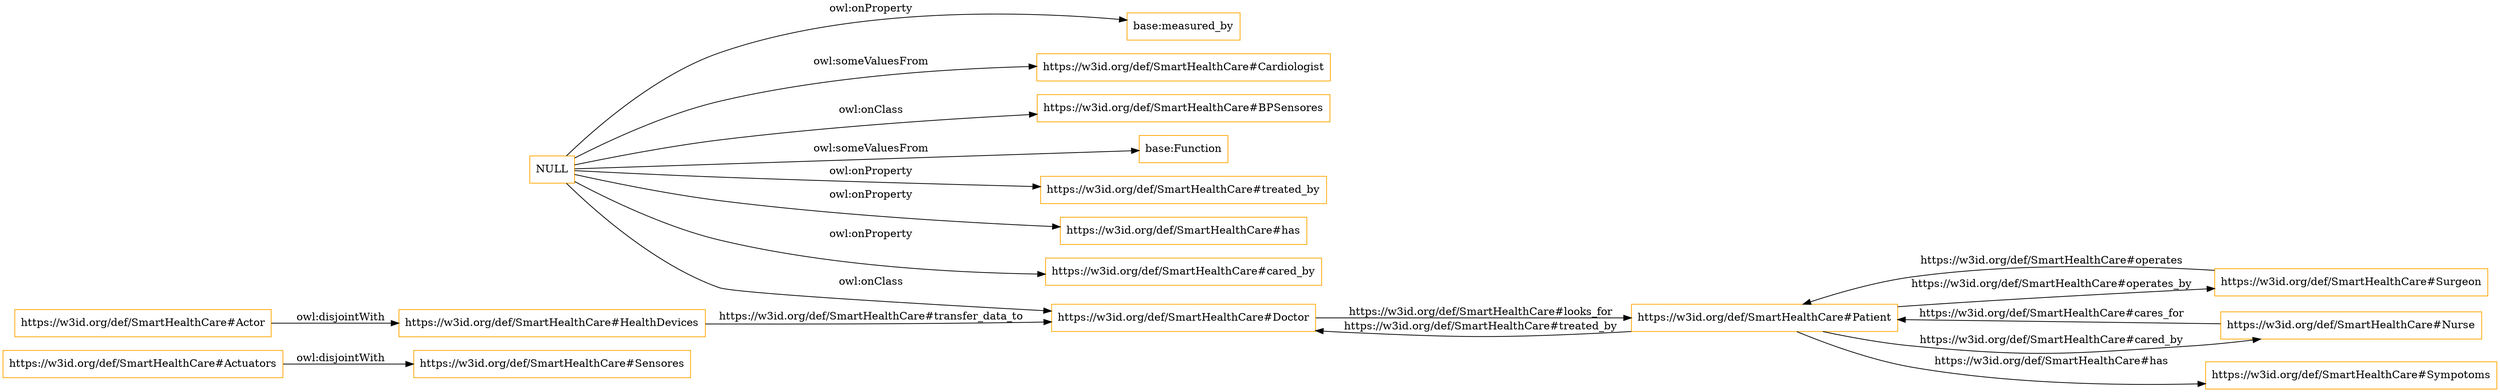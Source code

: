 digraph ar2dtool_diagram { 
rankdir=LR;
size="1501"
node [shape = rectangle, color="orange"]; "https://w3id.org/def/SmartHealthCare#Actuators" "https://w3id.org/def/SmartHealthCare#Cardiologist" "https://w3id.org/def/SmartHealthCare#BPSensores" "https://w3id.org/def/SmartHealthCare#HealthDevices" "https://w3id.org/def/SmartHealthCare#Surgeon" "https://w3id.org/def/SmartHealthCare#Doctor" "https://w3id.org/def/SmartHealthCare#Nurse" "base:Function" "https://w3id.org/def/SmartHealthCare#Sympotoms" "https://w3id.org/def/SmartHealthCare#Sensores" "https://w3id.org/def/SmartHealthCare#Actor" "https://w3id.org/def/SmartHealthCare#Patient" ; /*classes style*/
	"https://w3id.org/def/SmartHealthCare#Actuators" -> "https://w3id.org/def/SmartHealthCare#Sensores" [ label = "owl:disjointWith" ];
	"https://w3id.org/def/SmartHealthCare#Actor" -> "https://w3id.org/def/SmartHealthCare#HealthDevices" [ label = "owl:disjointWith" ];
	"NULL" -> "https://w3id.org/def/SmartHealthCare#Cardiologist" [ label = "owl:someValuesFrom" ];
	"NULL" -> "https://w3id.org/def/SmartHealthCare#treated_by" [ label = "owl:onProperty" ];
	"NULL" -> "base:Function" [ label = "owl:someValuesFrom" ];
	"NULL" -> "https://w3id.org/def/SmartHealthCare#has" [ label = "owl:onProperty" ];
	"NULL" -> "https://w3id.org/def/SmartHealthCare#Doctor" [ label = "owl:onClass" ];
	"NULL" -> "https://w3id.org/def/SmartHealthCare#cared_by" [ label = "owl:onProperty" ];
	"NULL" -> "https://w3id.org/def/SmartHealthCare#BPSensores" [ label = "owl:onClass" ];
	"NULL" -> "base:measured_by" [ label = "owl:onProperty" ];
	"https://w3id.org/def/SmartHealthCare#HealthDevices" -> "https://w3id.org/def/SmartHealthCare#Doctor" [ label = "https://w3id.org/def/SmartHealthCare#transfer_data_to" ];
	"https://w3id.org/def/SmartHealthCare#Doctor" -> "https://w3id.org/def/SmartHealthCare#Patient" [ label = "https://w3id.org/def/SmartHealthCare#looks_for" ];
	"https://w3id.org/def/SmartHealthCare#Patient" -> "https://w3id.org/def/SmartHealthCare#Doctor" [ label = "https://w3id.org/def/SmartHealthCare#treated_by" ];
	"https://w3id.org/def/SmartHealthCare#Patient" -> "https://w3id.org/def/SmartHealthCare#Surgeon" [ label = "https://w3id.org/def/SmartHealthCare#operates_by" ];
	"https://w3id.org/def/SmartHealthCare#Patient" -> "https://w3id.org/def/SmartHealthCare#Sympotoms" [ label = "https://w3id.org/def/SmartHealthCare#has" ];
	"https://w3id.org/def/SmartHealthCare#Patient" -> "https://w3id.org/def/SmartHealthCare#Nurse" [ label = "https://w3id.org/def/SmartHealthCare#cared_by" ];
	"https://w3id.org/def/SmartHealthCare#Surgeon" -> "https://w3id.org/def/SmartHealthCare#Patient" [ label = "https://w3id.org/def/SmartHealthCare#operates" ];
	"https://w3id.org/def/SmartHealthCare#Nurse" -> "https://w3id.org/def/SmartHealthCare#Patient" [ label = "https://w3id.org/def/SmartHealthCare#cares_for" ];

}
